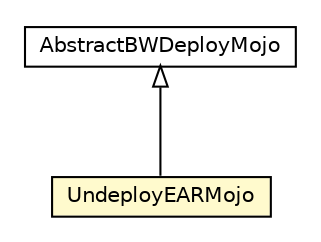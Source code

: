 #!/usr/local/bin/dot
#
# Class diagram 
# Generated by UMLGraph version R5_6-24-gf6e263 (http://www.umlgraph.org/)
#

digraph G {
	edge [fontname="Helvetica",fontsize=10,labelfontname="Helvetica",labelfontsize=10];
	node [fontname="Helvetica",fontsize=10,shape=plaintext];
	nodesep=0.25;
	ranksep=0.5;
	// fr.fastconnect.factory.tibco.bw.maven.deployment.UndeployEARMojo
	c4317 [label=<<table title="fr.fastconnect.factory.tibco.bw.maven.deployment.UndeployEARMojo" border="0" cellborder="1" cellspacing="0" cellpadding="2" port="p" bgcolor="lemonChiffon" href="./UndeployEARMojo.html">
		<tr><td><table border="0" cellspacing="0" cellpadding="1">
<tr><td align="center" balign="center"> UndeployEARMojo </td></tr>
		</table></td></tr>
		</table>>, URL="./UndeployEARMojo.html", fontname="Helvetica", fontcolor="black", fontsize=10.0];
	// fr.fastconnect.factory.tibco.bw.maven.deployment.AbstractBWDeployMojo
	c4323 [label=<<table title="fr.fastconnect.factory.tibco.bw.maven.deployment.AbstractBWDeployMojo" border="0" cellborder="1" cellspacing="0" cellpadding="2" port="p" href="./AbstractBWDeployMojo.html">
		<tr><td><table border="0" cellspacing="0" cellpadding="1">
<tr><td align="center" balign="center"> AbstractBWDeployMojo </td></tr>
		</table></td></tr>
		</table>>, URL="./AbstractBWDeployMojo.html", fontname="Helvetica", fontcolor="black", fontsize=10.0];
	//fr.fastconnect.factory.tibco.bw.maven.deployment.UndeployEARMojo extends fr.fastconnect.factory.tibco.bw.maven.deployment.AbstractBWDeployMojo
	c4323:p -> c4317:p [dir=back,arrowtail=empty];
}

